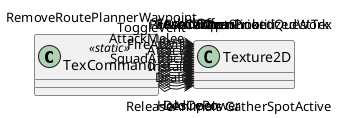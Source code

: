 @startuml
class TexCommand <<static>> {
}
TexCommand o-> "DesirePower" Texture2D
TexCommand o-> "Draft" Texture2D
TexCommand o-> "ReleaseAnimals" Texture2D
TexCommand o-> "HoldOpen" Texture2D
TexCommand o-> "GatherSpotActive" Texture2D
TexCommand o-> "Install" Texture2D
TexCommand o-> "SquadAttack" Texture2D
TexCommand o-> "AttackMelee" Texture2D
TexCommand o-> "Attack" Texture2D
TexCommand o-> "FireAtWill" Texture2D
TexCommand o-> "ToggleVent" Texture2D
TexCommand o-> "PauseCaravan" Texture2D
TexCommand o-> "ForbidOff" Texture2D
TexCommand o-> "ForbidOn" Texture2D
TexCommand o-> "RearmTrap" Texture2D
TexCommand o-> "CannotShoot" Texture2D
TexCommand o-> "ClearPrioritizedWork" Texture2D
TexCommand o-> "RemoveRoutePlannerWaypoint" Texture2D
TexCommand o-> "OpenLinkedQuestTex" Texture2D
@enduml
